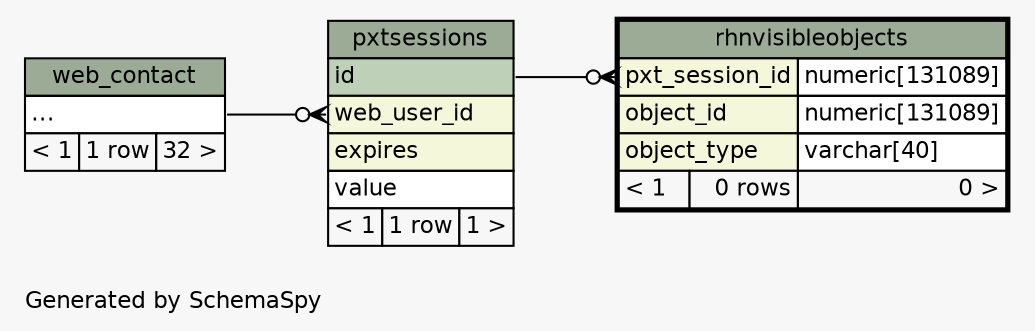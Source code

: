 // dot 2.26.0 on Linux 2.6.32-696.6.3.el6.x86_64
// SchemaSpy rev 590
digraph "twoDegreesRelationshipsDiagram" {
  graph [
    rankdir="RL"
    bgcolor="#f7f7f7"
    label="\nGenerated by SchemaSpy"
    labeljust="l"
    nodesep="0.18"
    ranksep="0.46"
    fontname="Helvetica"
    fontsize="11"
  ];
  node [
    fontname="Helvetica"
    fontsize="11"
    shape="plaintext"
  ];
  edge [
    arrowsize="0.8"
  ];
  "pxtsessions":"web_user_id":w -> "web_contact":"elipses":e [arrowhead=none dir=back arrowtail=crowodot];
  "rhnvisibleobjects":"pxt_session_id":w -> "pxtsessions":"id":e [arrowhead=none dir=back arrowtail=crowodot];
  "pxtsessions" [
    label=<
    <TABLE BORDER="0" CELLBORDER="1" CELLSPACING="0" BGCOLOR="#ffffff">
      <TR><TD COLSPAN="3" BGCOLOR="#9bab96" ALIGN="CENTER">pxtsessions</TD></TR>
      <TR><TD PORT="id" COLSPAN="3" BGCOLOR="#bed1b8" ALIGN="LEFT">id</TD></TR>
      <TR><TD PORT="web_user_id" COLSPAN="3" BGCOLOR="#f4f7da" ALIGN="LEFT">web_user_id</TD></TR>
      <TR><TD PORT="expires" COLSPAN="3" BGCOLOR="#f4f7da" ALIGN="LEFT">expires</TD></TR>
      <TR><TD PORT="value" COLSPAN="3" ALIGN="LEFT">value</TD></TR>
      <TR><TD ALIGN="LEFT" BGCOLOR="#f7f7f7">&lt; 1</TD><TD ALIGN="RIGHT" BGCOLOR="#f7f7f7">1 row</TD><TD ALIGN="RIGHT" BGCOLOR="#f7f7f7">1 &gt;</TD></TR>
    </TABLE>>
    URL="pxtsessions.html"
    tooltip="pxtsessions"
  ];
  "rhnvisibleobjects" [
    label=<
    <TABLE BORDER="2" CELLBORDER="1" CELLSPACING="0" BGCOLOR="#ffffff">
      <TR><TD COLSPAN="3" BGCOLOR="#9bab96" ALIGN="CENTER">rhnvisibleobjects</TD></TR>
      <TR><TD PORT="pxt_session_id" COLSPAN="2" BGCOLOR="#f4f7da" ALIGN="LEFT">pxt_session_id</TD><TD PORT="pxt_session_id.type" ALIGN="LEFT">numeric[131089]</TD></TR>
      <TR><TD PORT="object_id" COLSPAN="2" BGCOLOR="#f4f7da" ALIGN="LEFT">object_id</TD><TD PORT="object_id.type" ALIGN="LEFT">numeric[131089]</TD></TR>
      <TR><TD PORT="object_type" COLSPAN="2" BGCOLOR="#f4f7da" ALIGN="LEFT">object_type</TD><TD PORT="object_type.type" ALIGN="LEFT">varchar[40]</TD></TR>
      <TR><TD ALIGN="LEFT" BGCOLOR="#f7f7f7">&lt; 1</TD><TD ALIGN="RIGHT" BGCOLOR="#f7f7f7">0 rows</TD><TD ALIGN="RIGHT" BGCOLOR="#f7f7f7">0 &gt;</TD></TR>
    </TABLE>>
    URL="rhnvisibleobjects.html"
    tooltip="rhnvisibleobjects"
  ];
  "web_contact" [
    label=<
    <TABLE BORDER="0" CELLBORDER="1" CELLSPACING="0" BGCOLOR="#ffffff">
      <TR><TD COLSPAN="3" BGCOLOR="#9bab96" ALIGN="CENTER">web_contact</TD></TR>
      <TR><TD PORT="elipses" COLSPAN="3" ALIGN="LEFT">...</TD></TR>
      <TR><TD ALIGN="LEFT" BGCOLOR="#f7f7f7">&lt; 1</TD><TD ALIGN="RIGHT" BGCOLOR="#f7f7f7">1 row</TD><TD ALIGN="RIGHT" BGCOLOR="#f7f7f7">32 &gt;</TD></TR>
    </TABLE>>
    URL="web_contact.html"
    tooltip="web_contact"
  ];
}
